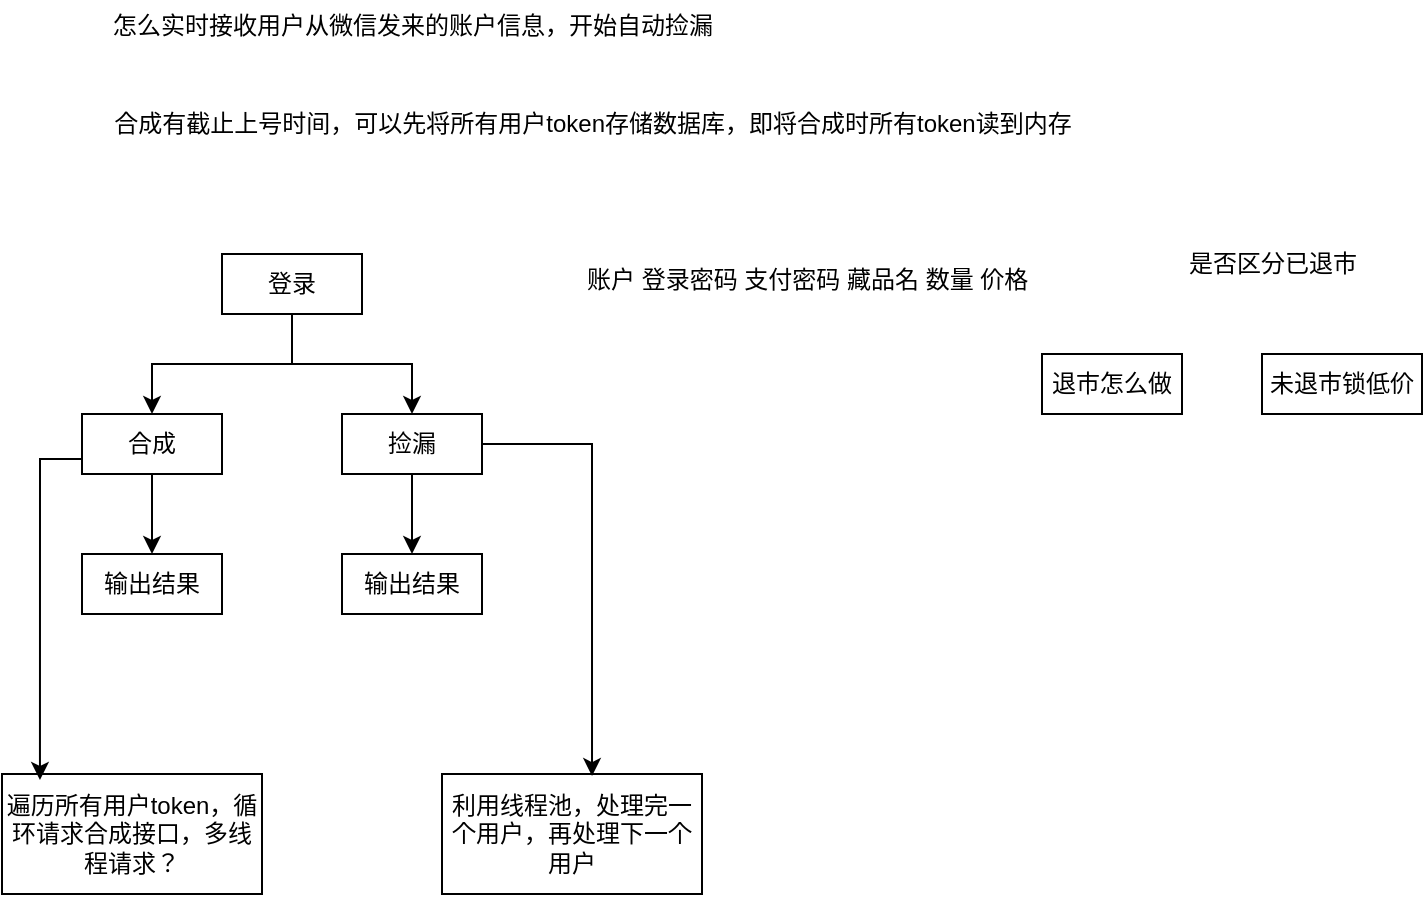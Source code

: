 <mxfile version="25.0.3">
  <diagram name="第 1 页" id="Ic4nYJOU2K4OsF929R4N">
    <mxGraphModel dx="1434" dy="746" grid="1" gridSize="10" guides="1" tooltips="1" connect="1" arrows="1" fold="1" page="1" pageScale="1" pageWidth="827" pageHeight="1169" math="0" shadow="0">
      <root>
        <mxCell id="0" />
        <mxCell id="1" parent="0" />
        <mxCell id="suRI97onjQg72Oagfzhq-13" style="edgeStyle=orthogonalEdgeStyle;rounded=0;orthogonalLoop=1;jettySize=auto;html=1;exitX=0.5;exitY=1;exitDx=0;exitDy=0;entryX=0.5;entryY=0;entryDx=0;entryDy=0;" edge="1" parent="1" source="suRI97onjQg72Oagfzhq-3" target="suRI97onjQg72Oagfzhq-5">
          <mxGeometry relative="1" as="geometry" />
        </mxCell>
        <mxCell id="suRI97onjQg72Oagfzhq-14" style="edgeStyle=orthogonalEdgeStyle;rounded=0;orthogonalLoop=1;jettySize=auto;html=1;exitX=0.5;exitY=1;exitDx=0;exitDy=0;entryX=0.5;entryY=0;entryDx=0;entryDy=0;" edge="1" parent="1" source="suRI97onjQg72Oagfzhq-3" target="suRI97onjQg72Oagfzhq-6">
          <mxGeometry relative="1" as="geometry" />
        </mxCell>
        <mxCell id="suRI97onjQg72Oagfzhq-3" value="登录" style="rounded=0;whiteSpace=wrap;html=1;" vertex="1" parent="1">
          <mxGeometry x="120" y="170" width="70" height="30" as="geometry" />
        </mxCell>
        <mxCell id="suRI97onjQg72Oagfzhq-15" style="edgeStyle=orthogonalEdgeStyle;rounded=0;orthogonalLoop=1;jettySize=auto;html=1;exitX=0.5;exitY=1;exitDx=0;exitDy=0;" edge="1" parent="1" source="suRI97onjQg72Oagfzhq-5">
          <mxGeometry relative="1" as="geometry">
            <mxPoint x="85" y="320" as="targetPoint" />
          </mxGeometry>
        </mxCell>
        <mxCell id="suRI97onjQg72Oagfzhq-5" value="合成" style="rounded=0;whiteSpace=wrap;html=1;" vertex="1" parent="1">
          <mxGeometry x="50" y="250" width="70" height="30" as="geometry" />
        </mxCell>
        <mxCell id="suRI97onjQg72Oagfzhq-16" style="edgeStyle=orthogonalEdgeStyle;rounded=0;orthogonalLoop=1;jettySize=auto;html=1;exitX=0.5;exitY=1;exitDx=0;exitDy=0;" edge="1" parent="1" source="suRI97onjQg72Oagfzhq-6">
          <mxGeometry relative="1" as="geometry">
            <mxPoint x="215" y="320" as="targetPoint" />
          </mxGeometry>
        </mxCell>
        <mxCell id="suRI97onjQg72Oagfzhq-6" value="捡漏" style="rounded=0;whiteSpace=wrap;html=1;" vertex="1" parent="1">
          <mxGeometry x="180" y="250" width="70" height="30" as="geometry" />
        </mxCell>
        <mxCell id="suRI97onjQg72Oagfzhq-7" value="账户 登录密码 支付密码 藏品名 数量 价格&amp;nbsp;" style="text;html=1;align=center;verticalAlign=middle;resizable=0;points=[];autosize=1;strokeColor=none;fillColor=none;" vertex="1" parent="1">
          <mxGeometry x="289" y="168" width="250" height="30" as="geometry" />
        </mxCell>
        <mxCell id="suRI97onjQg72Oagfzhq-8" value="是否区分已退市" style="text;html=1;align=center;verticalAlign=middle;resizable=0;points=[];autosize=1;strokeColor=none;fillColor=none;" vertex="1" parent="1">
          <mxGeometry x="590" y="160" width="110" height="30" as="geometry" />
        </mxCell>
        <mxCell id="suRI97onjQg72Oagfzhq-10" value="退市怎么做" style="rounded=0;whiteSpace=wrap;html=1;" vertex="1" parent="1">
          <mxGeometry x="530" y="220" width="70" height="30" as="geometry" />
        </mxCell>
        <mxCell id="suRI97onjQg72Oagfzhq-11" value="未退市锁低价" style="rounded=0;whiteSpace=wrap;html=1;" vertex="1" parent="1">
          <mxGeometry x="640" y="220" width="80" height="30" as="geometry" />
        </mxCell>
        <mxCell id="suRI97onjQg72Oagfzhq-12" value="怎么实时接收用户从微信发来的账户信息，开始自动捡漏&lt;div&gt;&lt;br&gt;&lt;/div&gt;" style="text;html=1;align=center;verticalAlign=middle;resizable=0;points=[];autosize=1;strokeColor=none;fillColor=none;" vertex="1" parent="1">
          <mxGeometry x="55" y="43" width="320" height="40" as="geometry" />
        </mxCell>
        <mxCell id="suRI97onjQg72Oagfzhq-17" value="输出结果" style="rounded=0;whiteSpace=wrap;html=1;" vertex="1" parent="1">
          <mxGeometry x="50" y="320" width="70" height="30" as="geometry" />
        </mxCell>
        <mxCell id="suRI97onjQg72Oagfzhq-19" value="输出结果" style="rounded=0;whiteSpace=wrap;html=1;" vertex="1" parent="1">
          <mxGeometry x="180" y="320" width="70" height="30" as="geometry" />
        </mxCell>
        <mxCell id="suRI97onjQg72Oagfzhq-20" value="遍历所有用户token，循环请求合成接口，多线程请求？" style="rounded=0;whiteSpace=wrap;html=1;" vertex="1" parent="1">
          <mxGeometry x="10" y="430" width="130" height="60" as="geometry" />
        </mxCell>
        <mxCell id="suRI97onjQg72Oagfzhq-21" style="edgeStyle=orthogonalEdgeStyle;rounded=0;orthogonalLoop=1;jettySize=auto;html=1;exitX=0;exitY=0.75;exitDx=0;exitDy=0;entryX=0.146;entryY=0.05;entryDx=0;entryDy=0;entryPerimeter=0;" edge="1" parent="1" source="suRI97onjQg72Oagfzhq-5" target="suRI97onjQg72Oagfzhq-20">
          <mxGeometry relative="1" as="geometry" />
        </mxCell>
        <mxCell id="suRI97onjQg72Oagfzhq-22" value="利用线程池，处理完一个用户，再处理下一个用户" style="rounded=0;whiteSpace=wrap;html=1;" vertex="1" parent="1">
          <mxGeometry x="230" y="430" width="130" height="60" as="geometry" />
        </mxCell>
        <mxCell id="suRI97onjQg72Oagfzhq-23" style="edgeStyle=orthogonalEdgeStyle;rounded=0;orthogonalLoop=1;jettySize=auto;html=1;exitX=1;exitY=0.5;exitDx=0;exitDy=0;entryX=0.577;entryY=0.017;entryDx=0;entryDy=0;entryPerimeter=0;" edge="1" parent="1" source="suRI97onjQg72Oagfzhq-6" target="suRI97onjQg72Oagfzhq-22">
          <mxGeometry relative="1" as="geometry" />
        </mxCell>
        <mxCell id="suRI97onjQg72Oagfzhq-24" value="合成有截止上号时间，可以先将所有用户token存储数据库，即将合成时所有token读到内存" style="text;html=1;align=center;verticalAlign=middle;resizable=0;points=[];autosize=1;strokeColor=none;fillColor=none;" vertex="1" parent="1">
          <mxGeometry x="55" y="90" width="500" height="30" as="geometry" />
        </mxCell>
      </root>
    </mxGraphModel>
  </diagram>
</mxfile>
